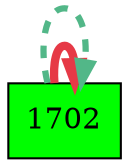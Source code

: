 digraph G{
rankdir=LR;
1702 [style=filled, shape=box, fillcolor="#00fe00", label="1702"];
1702 -> 1702 [color="#e63946",penwidth=4.00];
1702 -> 1702 [color="#52b788",style=dashed,penwidth=3.00];
}